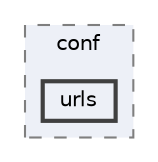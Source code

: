 digraph "C:/Users/LukeMabie/documents/Development/Password_Saver_Using_Django-master/venv/Lib/site-packages/django/conf/urls"
{
 // LATEX_PDF_SIZE
  bgcolor="transparent";
  edge [fontname=Helvetica,fontsize=10,labelfontname=Helvetica,labelfontsize=10];
  node [fontname=Helvetica,fontsize=10,shape=box,height=0.2,width=0.4];
  compound=true
  subgraph clusterdir_235e87a763c4964575124f11f2368f69 {
    graph [ bgcolor="#edf0f7", pencolor="grey50", label="conf", fontname=Helvetica,fontsize=10 style="filled,dashed", URL="dir_235e87a763c4964575124f11f2368f69.html",tooltip=""]
  dir_6786789c480c240faa18c512774c1d09 [label="urls", fillcolor="#edf0f7", color="grey25", style="filled,bold", URL="dir_6786789c480c240faa18c512774c1d09.html",tooltip=""];
  }
}
